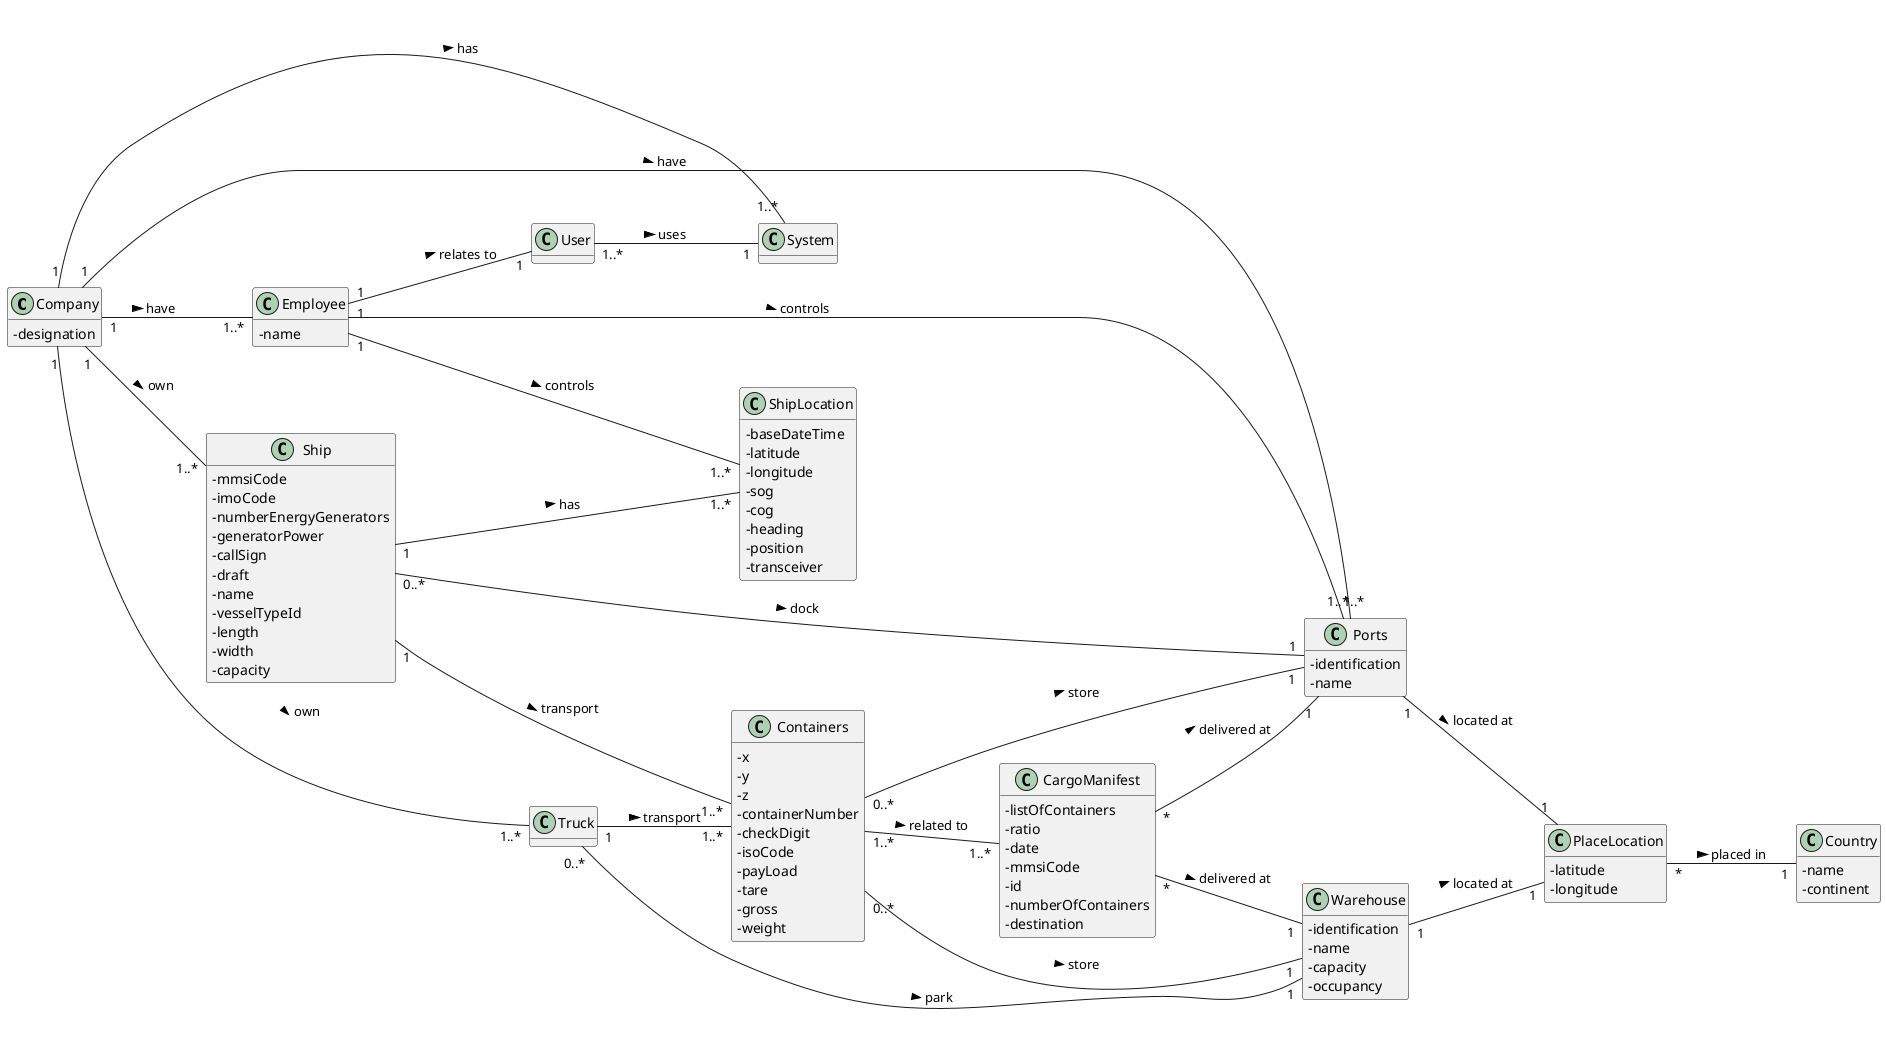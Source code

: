 @startuml
'https://plantuml.com/class-diagram

hide methods
left to right direction
skinparam classAttributeIconSize 0

class Company {
-designation
}

class Employee {
-name
}

class Containers {
-x
-y
-z
-containerNumber
-checkDigit
-isoCode
-payLoad
-tare
-gross
-weight
}

class CargoManifest {
-listOfContainers
-ratio
-date
-mmsiCode
-id
-numberOfContainers
-destination
}

class Ship {
-mmsiCode
-imoCode
-numberEnergyGenerators
-generatorPower
-callSign
-draft
-name
-vesselTypeId
-length
-width
-capacity
}



class Ports {
-identification
-name
}

class Truck {

}

class Warehouse {
-identification
-name
-capacity
-occupancy
}

class Country {
-name
-continent
}

class PlaceLocation {
-latitude
-longitude
}

class ShipLocation {
-baseDateTime
-latitude
-longitude
-sog
-cog
-heading
-position
-transceiver
}

CargoManifest "*" -- "1" Ports : delivered at >
CargoManifest "*" -- "1" Warehouse : delivered at >

Company "1"--"1..*" Ship: own >
Company "1" - "1..*" System : has >
Company "1"--"1..*" Employee: have >
Company "1"--"1..*" Truck: own >
Company "1"--"1..*" Ports: have >

Containers "1..*"--"1..*" CargoManifest: related to >
Containers "0..*"--"1" Ports: store >
Containers "0..*"--"1" Warehouse: store >

PlaceLocation "*" -- "1" Country : placed in >

Ports "1" -- "1" PlaceLocation : located at >

Ship "1"---"1..*" Containers : transport >
Ship "0..*"--"1" Ports: dock >
Ship "1" -- "1..*" ShipLocation : has >

Employee "1" --- "1..*" ShipLocation : controls >
Employee "1" -- "1" User : relates to >
Employee "1" --- "1..*" Ports : controls >

Truck "1"--"1..*" Containers : transport >
Truck "0..*"--"1" Warehouse: park >

User "1..*" -- "1" System : uses >

Warehouse "1" -- "1" PlaceLocation : located at >





@enduml